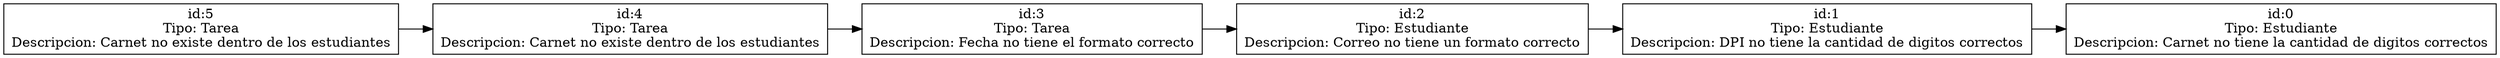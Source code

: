 digraph cola{ 
 rankdir=LR;
N0[label="id:5
Tipo: Tarea
Descripcion: Carnet no existe dentro de los estudiantes", shape=box];
N1[label="id:4
Tipo: Tarea
Descripcion: Carnet no existe dentro de los estudiantes", shape=box];
N2[label="id:3
Tipo: Tarea
Descripcion: Fecha no tiene el formato correcto", shape=box];
N3[label="id:2
Tipo: Estudiante
Descripcion: Correo no tiene un formato correcto", shape=box];
N4[label="id:1
Tipo: Estudiante
Descripcion: DPI no tiene la cantidad de digitos correctos", shape=box];
N5[label="id:0
Tipo: Estudiante
Descripcion: Carnet no tiene la cantidad de digitos correctos", shape=box];
N0->N1;
N1->N2;
N2->N3;
N3->N4;
N4->N5;}